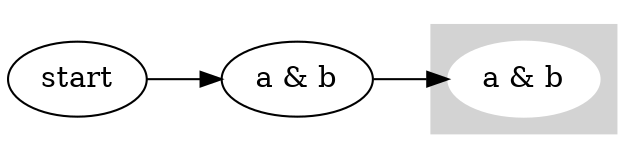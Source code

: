 digraph G {
	rankdir=LR
	start [label=start]
	0 [label="a & b"]
	start -> 0
	subgraph cluster_0 {
		node [color=white style=filled]
		1 [label="a & b"]
		color=lightgrey style=filled
	}
	0 -> 1
}
